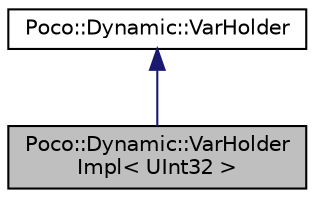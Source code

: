 digraph "Poco::Dynamic::VarHolderImpl&lt; UInt32 &gt;"
{
 // LATEX_PDF_SIZE
  edge [fontname="Helvetica",fontsize="10",labelfontname="Helvetica",labelfontsize="10"];
  node [fontname="Helvetica",fontsize="10",shape=record];
  Node1 [label="Poco::Dynamic::VarHolder\lImpl\< UInt32 \>",height=0.2,width=0.4,color="black", fillcolor="grey75", style="filled", fontcolor="black",tooltip=" "];
  Node2 -> Node1 [dir="back",color="midnightblue",fontsize="10",style="solid"];
  Node2 [label="Poco::Dynamic::VarHolder",height=0.2,width=0.4,color="black", fillcolor="white", style="filled",URL="$classPoco_1_1Dynamic_1_1VarHolder.html",tooltip=" "];
}
